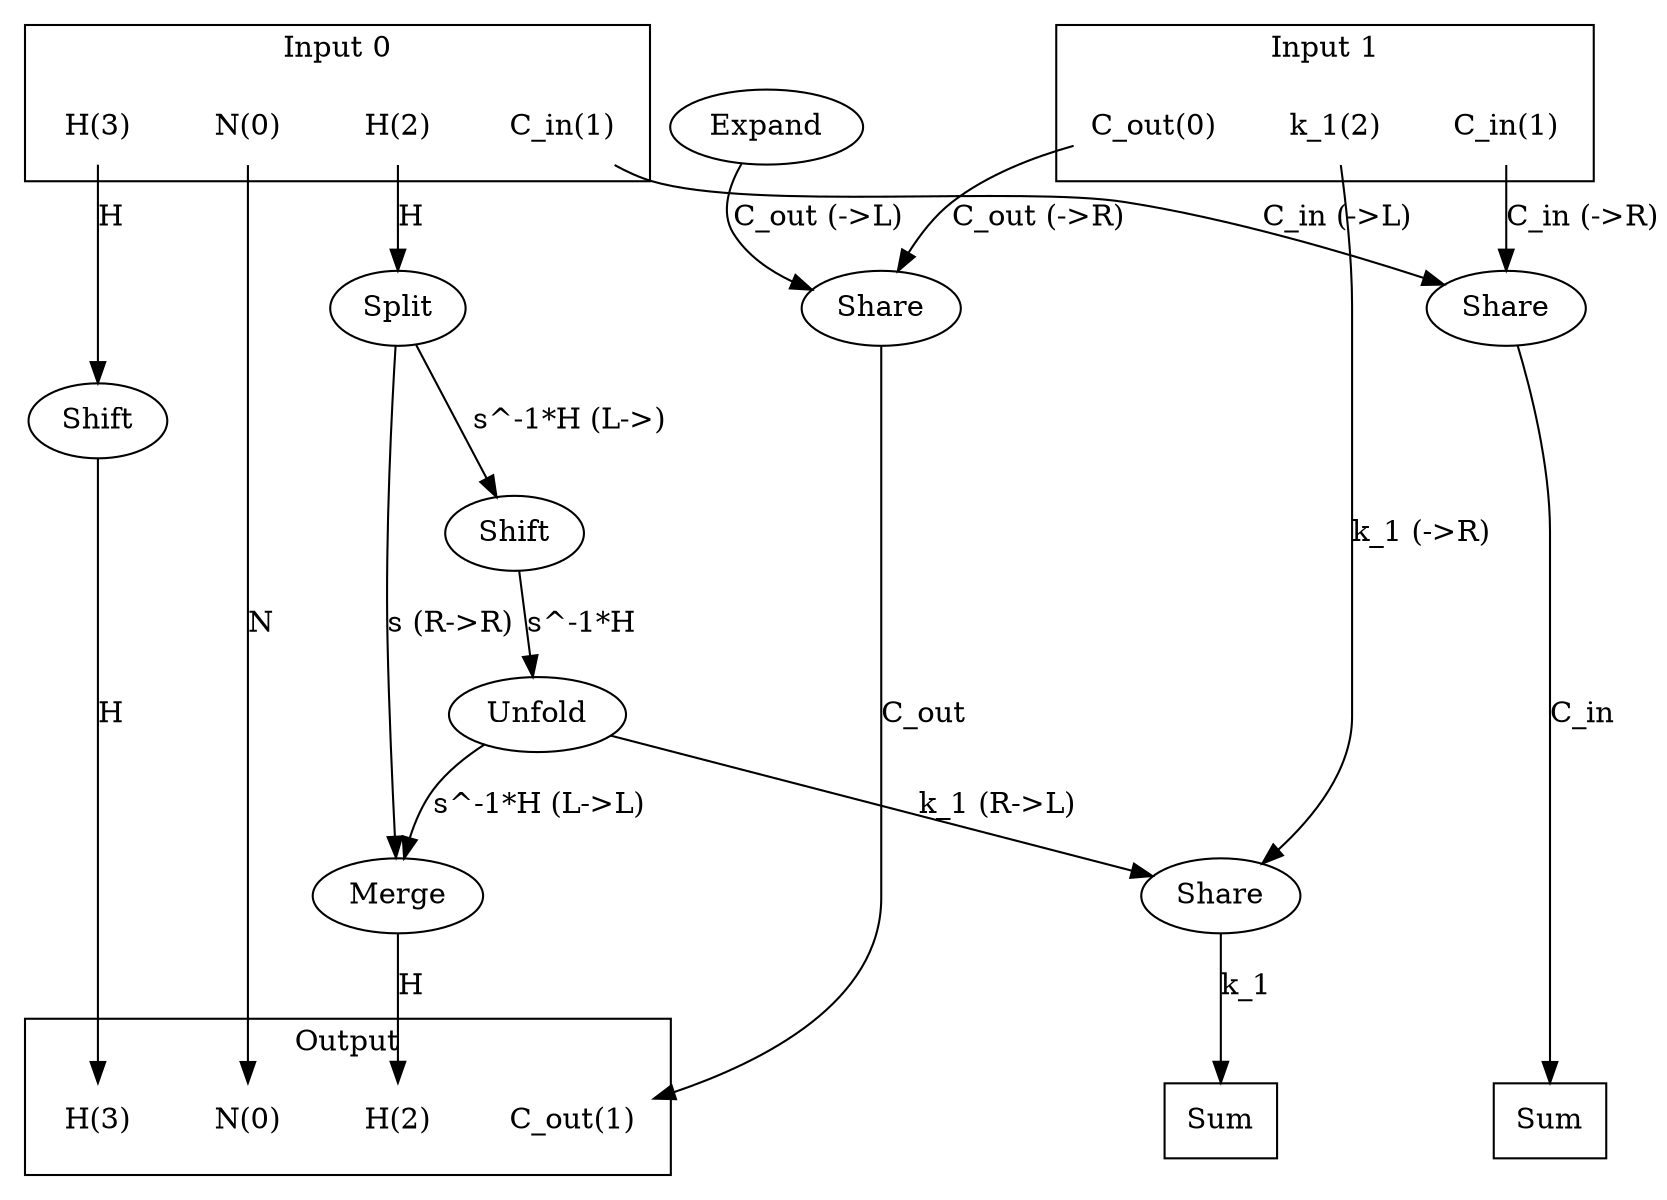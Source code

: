digraph kernel {
newrank = true;
op_0x7fcb94099400 [label="Split"];
op_0x7fcc34032a80 [label="Unfold"];
op_0x7fce780304d0 [label="Shift"];
op_0x7fcf7c003e70 [label="Shift"];
op_0x7fcf84003f00 [label="Share"];
op_0x7fcf84004090 [label="Share"];
op_0x7fcf84004310 [label="Share"];
op_0x7fcf84004638 [label="Expand"];
op_0x7fcf88006270 [label="Merge"];
reduce_0x7fc7f0001998 [label="Sum", shape=box];
reduce_0x7fc7f0005e70 [label="Sum", shape=box];
subgraph cluster_out {
label = "Output";
out_0 [label="N(0)", shape=none];
out_1 [label="C_out(1)", shape=none];
out_2 [label="H(2)", shape=none];
out_3 [label="H(3)", shape=none];
}
{ rank = same;
reduce_0x7fc7f0001998;
reduce_0x7fc7f0005e70;
out_0;
out_1;
out_2;
out_3;
}
subgraph cluster_in_0 {
label = "Input 0";
in_0_0 [label="N(0)", shape=none];
in_0_1 [label="C_in(1)", shape=none];
in_0_2 [label="H(2)", shape=none];
in_0_3 [label="H(3)", shape=none];
}
subgraph cluster_in_1 {
label = "Input 1";
in_1_0 [label="C_out(0)", shape=none];
in_1_1 [label="C_in(1)", shape=none];
in_1_2 [label="k_1(2)", shape=none];
}
{ rank = same;
in_0_0;
in_0_1;
in_0_2;
in_0_3;
in_1_0;
in_1_1;
in_1_2;
}
in_0_0 -> out_0 [label="N"];
in_0_1 -> op_0x7fcf84004090 [label="C_in (->L)"];
in_0_2 -> op_0x7fcb94099400 [label="H"];
in_0_3 -> op_0x7fcf7c003e70 [label="H"];
in_1_0 -> op_0x7fcf84003f00 [label="C_out (->R)"];
in_1_1 -> op_0x7fcf84004090 [label="C_in (->R)"];
in_1_2 -> op_0x7fcf84004310 [label="k_1 (->R)"];
op_0x7fcf84003f00 -> out_1 [label="C_out"];
op_0x7fcf88006270 -> out_2 [label="H"];
op_0x7fcf7c003e70 -> out_3 [label="H"];
op_0x7fcf84004310 -> reduce_0x7fc7f0001998 [label="k_1"];
op_0x7fcf84004090 -> reduce_0x7fc7f0005e70 [label="C_in"];
op_0x7fce780304d0 -> op_0x7fcc34032a80 [label="s^-1*H"];
op_0x7fcb94099400 -> op_0x7fce780304d0 [label="s^-1*H (L->)"];
op_0x7fcf84004638 -> op_0x7fcf84003f00 [label="C_out (->L)"];
op_0x7fcc34032a80 -> op_0x7fcf84004310 [label="k_1 (R->L)"];
op_0x7fcc34032a80 -> op_0x7fcf88006270 [label="s^-1*H (L->L)"];
op_0x7fcb94099400 -> op_0x7fcf88006270 [label="s (R->R)"];
}
